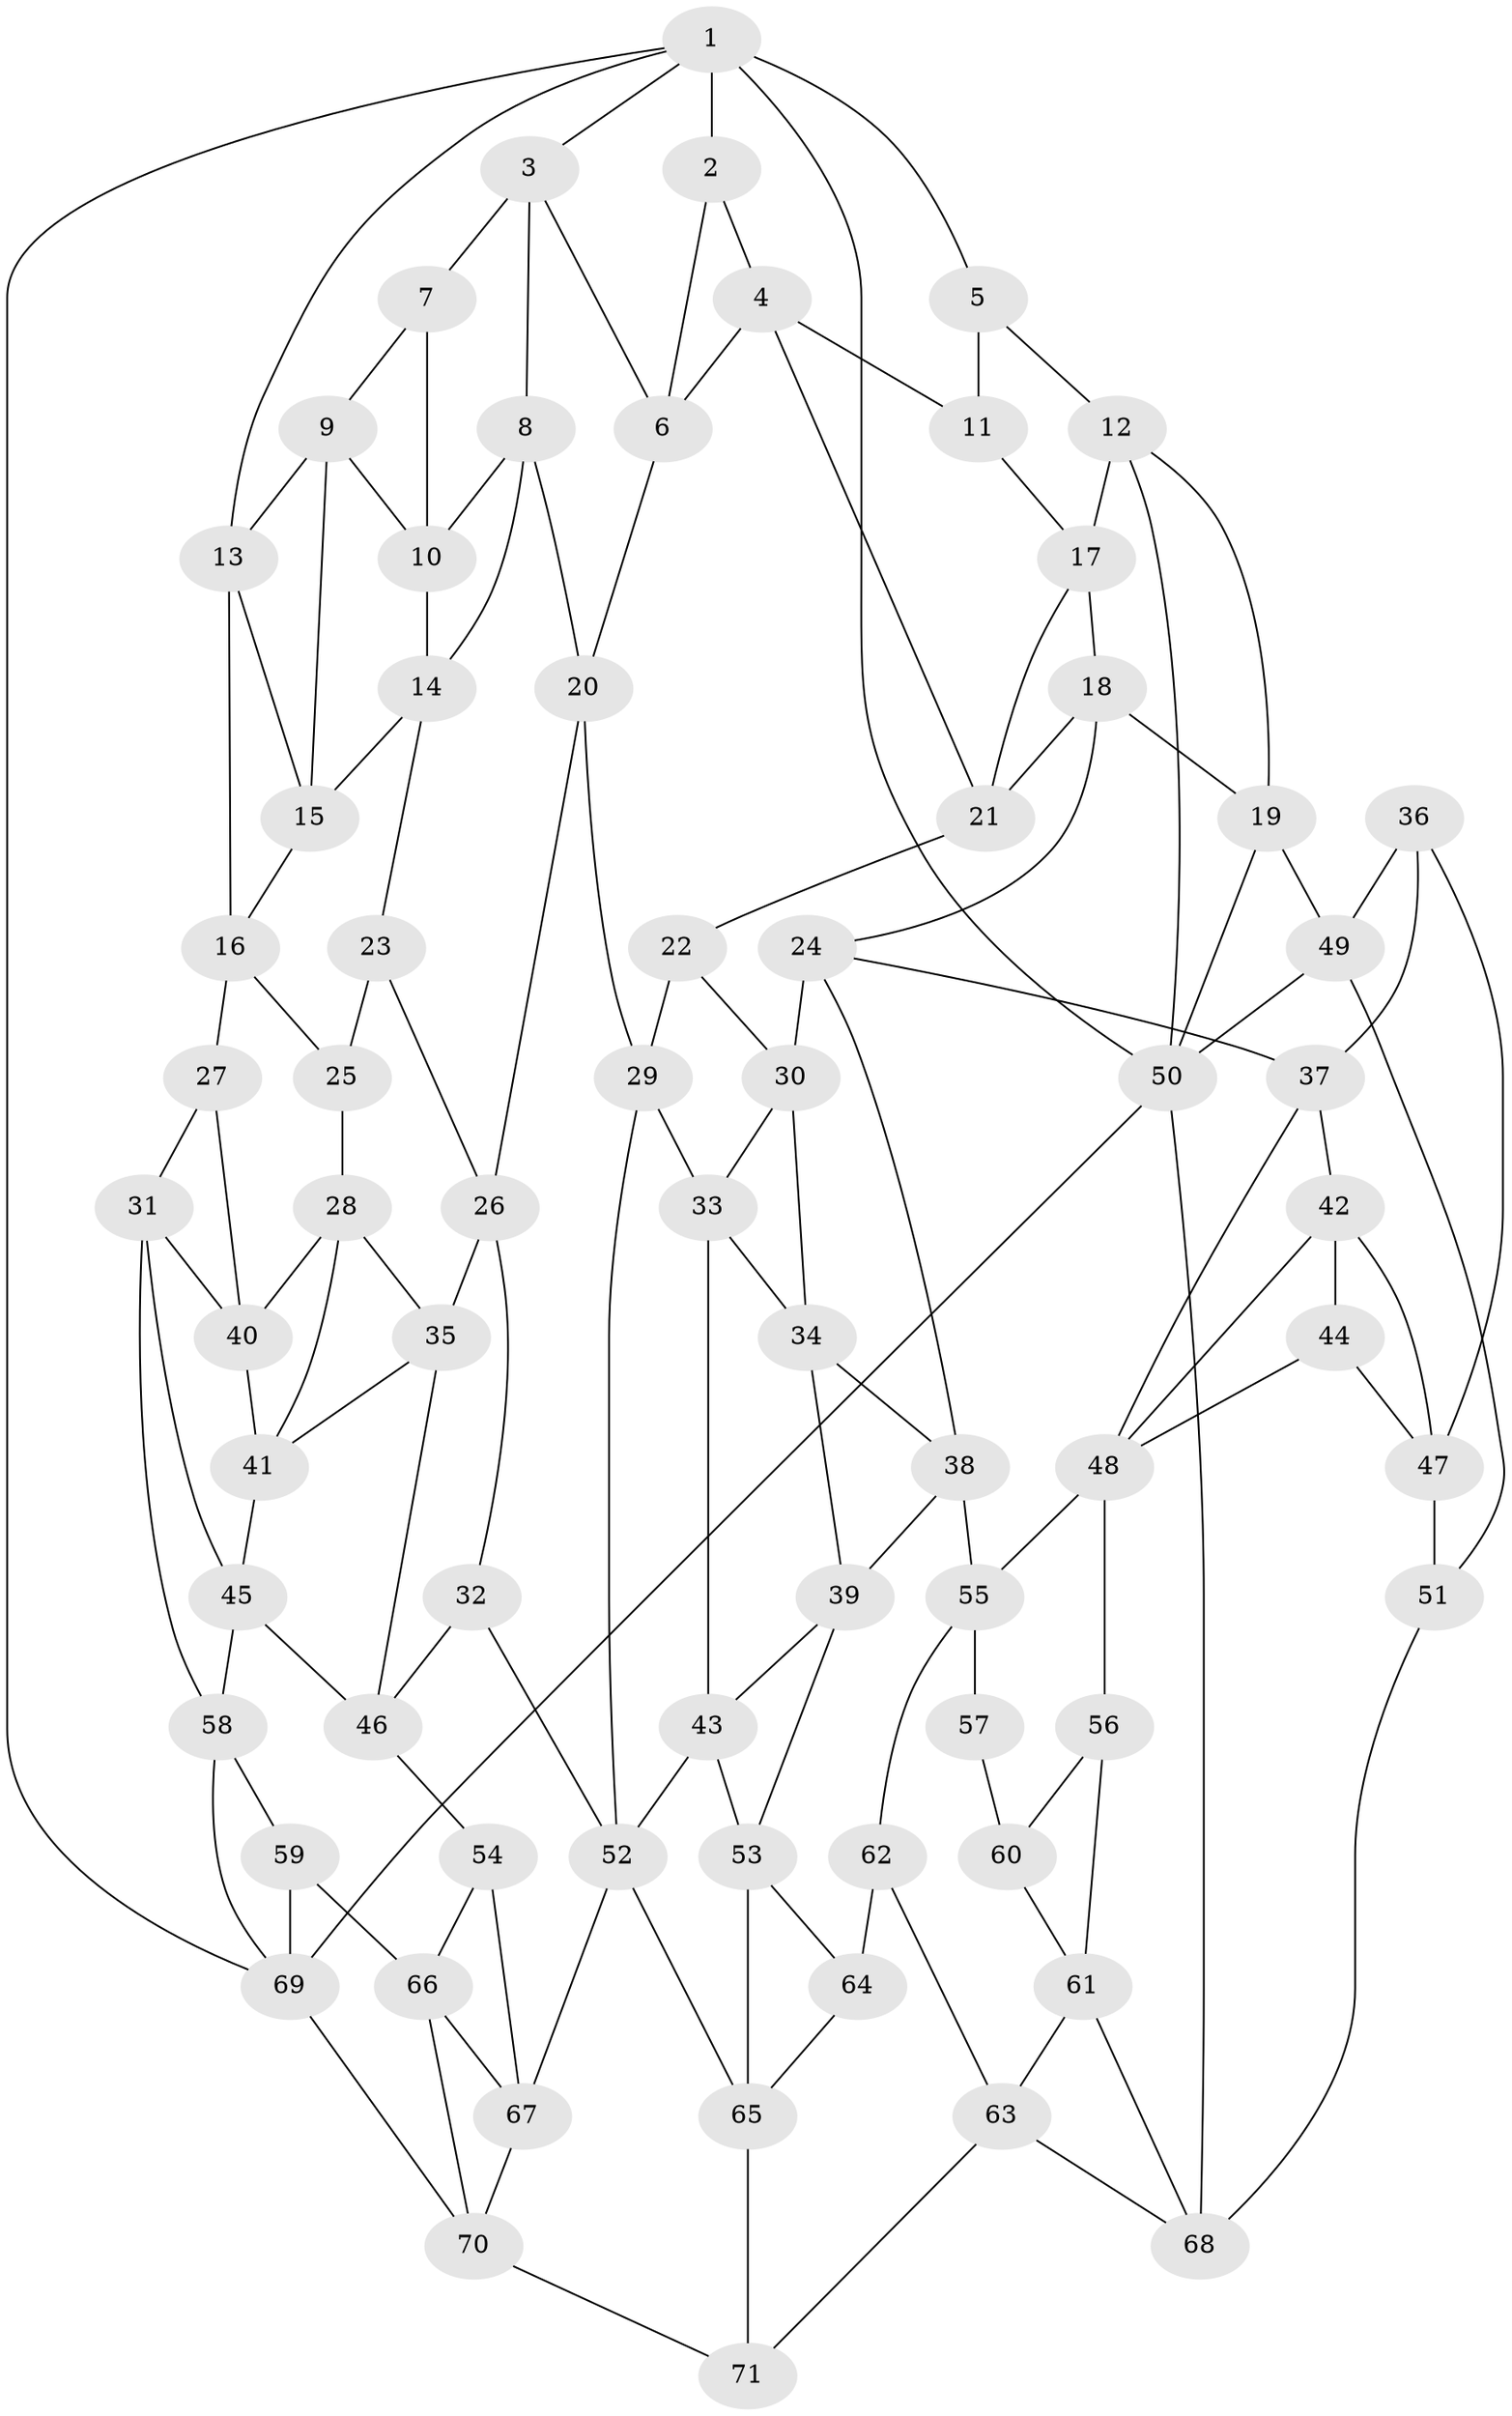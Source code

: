// original degree distribution, {3: 0.014184397163120567, 6: 0.2127659574468085, 4: 0.23404255319148937, 5: 0.5390070921985816}
// Generated by graph-tools (version 1.1) at 2025/27/03/09/25 03:27:09]
// undirected, 71 vertices, 135 edges
graph export_dot {
graph [start="1"]
  node [color=gray90,style=filled];
  1;
  2;
  3;
  4;
  5;
  6;
  7;
  8;
  9;
  10;
  11;
  12;
  13;
  14;
  15;
  16;
  17;
  18;
  19;
  20;
  21;
  22;
  23;
  24;
  25;
  26;
  27;
  28;
  29;
  30;
  31;
  32;
  33;
  34;
  35;
  36;
  37;
  38;
  39;
  40;
  41;
  42;
  43;
  44;
  45;
  46;
  47;
  48;
  49;
  50;
  51;
  52;
  53;
  54;
  55;
  56;
  57;
  58;
  59;
  60;
  61;
  62;
  63;
  64;
  65;
  66;
  67;
  68;
  69;
  70;
  71;
  1 -- 2 [weight=1.0];
  1 -- 3 [weight=1.0];
  1 -- 5 [weight=1.0];
  1 -- 13 [weight=1.0];
  1 -- 50 [weight=2.0];
  1 -- 69 [weight=1.0];
  2 -- 4 [weight=1.0];
  2 -- 6 [weight=1.0];
  3 -- 6 [weight=1.0];
  3 -- 7 [weight=1.0];
  3 -- 8 [weight=1.0];
  4 -- 6 [weight=1.0];
  4 -- 11 [weight=1.0];
  4 -- 21 [weight=1.0];
  5 -- 11 [weight=2.0];
  5 -- 12 [weight=1.0];
  6 -- 20 [weight=1.0];
  7 -- 9 [weight=1.0];
  7 -- 10 [weight=1.0];
  8 -- 10 [weight=1.0];
  8 -- 14 [weight=1.0];
  8 -- 20 [weight=1.0];
  9 -- 10 [weight=1.0];
  9 -- 13 [weight=1.0];
  9 -- 15 [weight=1.0];
  10 -- 14 [weight=1.0];
  11 -- 17 [weight=1.0];
  12 -- 17 [weight=1.0];
  12 -- 19 [weight=1.0];
  12 -- 50 [weight=1.0];
  13 -- 15 [weight=1.0];
  13 -- 16 [weight=1.0];
  14 -- 15 [weight=1.0];
  14 -- 23 [weight=1.0];
  15 -- 16 [weight=1.0];
  16 -- 25 [weight=1.0];
  16 -- 27 [weight=1.0];
  17 -- 18 [weight=1.0];
  17 -- 21 [weight=1.0];
  18 -- 19 [weight=1.0];
  18 -- 21 [weight=1.0];
  18 -- 24 [weight=1.0];
  19 -- 49 [weight=1.0];
  19 -- 50 [weight=1.0];
  20 -- 26 [weight=1.0];
  20 -- 29 [weight=1.0];
  21 -- 22 [weight=1.0];
  22 -- 29 [weight=1.0];
  22 -- 30 [weight=1.0];
  23 -- 25 [weight=2.0];
  23 -- 26 [weight=1.0];
  24 -- 30 [weight=1.0];
  24 -- 37 [weight=1.0];
  24 -- 38 [weight=1.0];
  25 -- 28 [weight=1.0];
  26 -- 32 [weight=1.0];
  26 -- 35 [weight=1.0];
  27 -- 31 [weight=1.0];
  27 -- 40 [weight=1.0];
  28 -- 35 [weight=1.0];
  28 -- 40 [weight=1.0];
  28 -- 41 [weight=1.0];
  29 -- 33 [weight=1.0];
  29 -- 52 [weight=1.0];
  30 -- 33 [weight=1.0];
  30 -- 34 [weight=1.0];
  31 -- 40 [weight=1.0];
  31 -- 45 [weight=1.0];
  31 -- 58 [weight=1.0];
  32 -- 46 [weight=1.0];
  32 -- 52 [weight=1.0];
  33 -- 34 [weight=1.0];
  33 -- 43 [weight=1.0];
  34 -- 38 [weight=1.0];
  34 -- 39 [weight=1.0];
  35 -- 41 [weight=1.0];
  35 -- 46 [weight=1.0];
  36 -- 37 [weight=1.0];
  36 -- 47 [weight=1.0];
  36 -- 49 [weight=2.0];
  37 -- 42 [weight=1.0];
  37 -- 48 [weight=1.0];
  38 -- 39 [weight=1.0];
  38 -- 55 [weight=1.0];
  39 -- 43 [weight=1.0];
  39 -- 53 [weight=1.0];
  40 -- 41 [weight=1.0];
  41 -- 45 [weight=1.0];
  42 -- 44 [weight=1.0];
  42 -- 47 [weight=1.0];
  42 -- 48 [weight=1.0];
  43 -- 52 [weight=1.0];
  43 -- 53 [weight=1.0];
  44 -- 47 [weight=1.0];
  44 -- 48 [weight=1.0];
  45 -- 46 [weight=1.0];
  45 -- 58 [weight=1.0];
  46 -- 54 [weight=1.0];
  47 -- 51 [weight=1.0];
  48 -- 55 [weight=1.0];
  48 -- 56 [weight=1.0];
  49 -- 50 [weight=2.0];
  49 -- 51 [weight=1.0];
  50 -- 68 [weight=1.0];
  50 -- 69 [weight=1.0];
  51 -- 68 [weight=1.0];
  52 -- 65 [weight=1.0];
  52 -- 67 [weight=1.0];
  53 -- 64 [weight=1.0];
  53 -- 65 [weight=1.0];
  54 -- 66 [weight=1.0];
  54 -- 67 [weight=1.0];
  55 -- 57 [weight=1.0];
  55 -- 62 [weight=1.0];
  56 -- 60 [weight=1.0];
  56 -- 61 [weight=1.0];
  57 -- 60 [weight=2.0];
  58 -- 59 [weight=1.0];
  58 -- 69 [weight=1.0];
  59 -- 66 [weight=1.0];
  59 -- 69 [weight=1.0];
  60 -- 61 [weight=1.0];
  61 -- 63 [weight=1.0];
  61 -- 68 [weight=1.0];
  62 -- 63 [weight=1.0];
  62 -- 64 [weight=2.0];
  63 -- 68 [weight=1.0];
  63 -- 71 [weight=1.0];
  64 -- 65 [weight=1.0];
  65 -- 71 [weight=1.0];
  66 -- 67 [weight=1.0];
  66 -- 70 [weight=1.0];
  67 -- 70 [weight=1.0];
  69 -- 70 [weight=1.0];
  70 -- 71 [weight=1.0];
}
